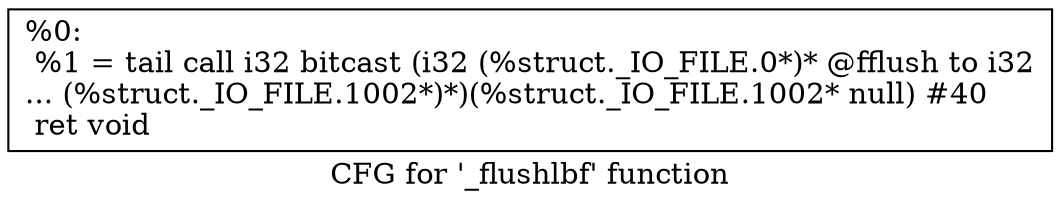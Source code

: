 digraph "CFG for '_flushlbf' function" {
	label="CFG for '_flushlbf' function";

	Node0x1c59680 [shape=record,label="{%0:\l  %1 = tail call i32 bitcast (i32 (%struct._IO_FILE.0*)* @fflush to i32\l... (%struct._IO_FILE.1002*)*)(%struct._IO_FILE.1002* null) #40\l  ret void\l}"];
}
